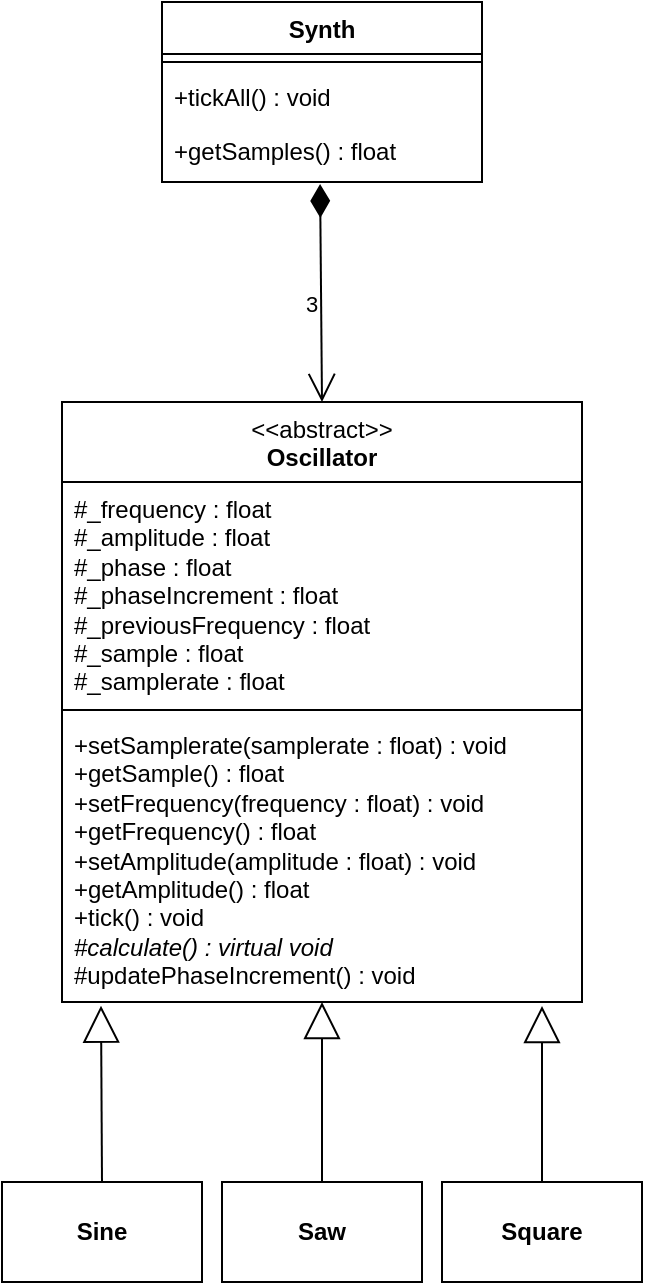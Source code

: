 <mxfile version="25.0.2">
  <diagram id="C5RBs43oDa-KdzZeNtuy" name="Page-1">
    <mxGraphModel dx="861" dy="916" grid="1" gridSize="10" guides="1" tooltips="1" connect="1" arrows="1" fold="1" page="1" pageScale="1" pageWidth="1654" pageHeight="1169" math="0" shadow="0">
      <root>
        <mxCell id="WIyWlLk6GJQsqaUBKTNV-0" />
        <mxCell id="WIyWlLk6GJQsqaUBKTNV-1" parent="WIyWlLk6GJQsqaUBKTNV-0" />
        <mxCell id="XZ8slQCVE1gx0KsQYSJ--0" value="Synth" style="swimlane;fontStyle=1;align=center;verticalAlign=top;childLayout=stackLayout;horizontal=1;startSize=26;horizontalStack=0;resizeParent=1;resizeParentMax=0;resizeLast=0;collapsible=1;marginBottom=0;whiteSpace=wrap;html=1;" vertex="1" parent="WIyWlLk6GJQsqaUBKTNV-1">
          <mxGeometry x="720" y="240" width="160" height="90" as="geometry" />
        </mxCell>
        <mxCell id="XZ8slQCVE1gx0KsQYSJ--2" value="" style="line;strokeWidth=1;fillColor=none;align=left;verticalAlign=middle;spacingTop=-1;spacingLeft=3;spacingRight=3;rotatable=0;labelPosition=right;points=[];portConstraint=eastwest;strokeColor=inherit;" vertex="1" parent="XZ8slQCVE1gx0KsQYSJ--0">
          <mxGeometry y="26" width="160" height="8" as="geometry" />
        </mxCell>
        <mxCell id="XZ8slQCVE1gx0KsQYSJ--3" value="+tickAll() : void" style="text;strokeColor=none;fillColor=none;align=left;verticalAlign=top;spacingLeft=4;spacingRight=4;overflow=hidden;rotatable=0;points=[[0,0.5],[1,0.5]];portConstraint=eastwest;whiteSpace=wrap;html=1;" vertex="1" parent="XZ8slQCVE1gx0KsQYSJ--0">
          <mxGeometry y="34" width="160" height="26" as="geometry" />
        </mxCell>
        <mxCell id="XZ8slQCVE1gx0KsQYSJ--4" value="+getSamples() : float" style="text;strokeColor=none;fillColor=none;align=left;verticalAlign=middle;spacingLeft=4;spacingRight=4;overflow=hidden;points=[[0,0.5],[1,0.5]];portConstraint=eastwest;rotatable=0;whiteSpace=wrap;html=1;" vertex="1" parent="XZ8slQCVE1gx0KsQYSJ--0">
          <mxGeometry y="60" width="160" height="30" as="geometry" />
        </mxCell>
        <mxCell id="XZ8slQCVE1gx0KsQYSJ--5" value="&lt;div&gt;&lt;span style=&quot;font-weight: normal;&quot;&gt;&amp;lt;&amp;lt;abstract&amp;gt;&amp;gt;&lt;/span&gt;&lt;/div&gt;Oscillator" style="swimlane;fontStyle=1;align=center;verticalAlign=top;childLayout=stackLayout;horizontal=1;startSize=40;horizontalStack=0;resizeParent=1;resizeParentMax=0;resizeLast=0;collapsible=1;marginBottom=0;whiteSpace=wrap;html=1;" vertex="1" parent="WIyWlLk6GJQsqaUBKTNV-1">
          <mxGeometry x="670" y="440" width="260" height="300" as="geometry" />
        </mxCell>
        <mxCell id="XZ8slQCVE1gx0KsQYSJ--6" value="#_frequency : float&lt;div&gt;#_amplitude : float&lt;/div&gt;&lt;div&gt;#_phase : float&lt;/div&gt;&lt;div&gt;#_phaseIncrement : float&lt;/div&gt;&lt;div&gt;#_previousFrequency : float&lt;/div&gt;&lt;div&gt;#_sample : float&lt;/div&gt;&lt;div&gt;#_samplerate : float&lt;/div&gt;&lt;div&gt;&lt;br&gt;&lt;/div&gt;&lt;div&gt;&lt;br&gt;&lt;/div&gt;" style="text;strokeColor=none;fillColor=none;align=left;verticalAlign=top;spacingLeft=4;spacingRight=4;overflow=hidden;rotatable=0;points=[[0,0.5],[1,0.5]];portConstraint=eastwest;whiteSpace=wrap;html=1;" vertex="1" parent="XZ8slQCVE1gx0KsQYSJ--5">
          <mxGeometry y="40" width="260" height="110" as="geometry" />
        </mxCell>
        <mxCell id="XZ8slQCVE1gx0KsQYSJ--7" value="" style="line;strokeWidth=1;fillColor=none;align=left;verticalAlign=middle;spacingTop=-1;spacingLeft=3;spacingRight=3;rotatable=0;labelPosition=right;points=[];portConstraint=eastwest;strokeColor=inherit;" vertex="1" parent="XZ8slQCVE1gx0KsQYSJ--5">
          <mxGeometry y="150" width="260" height="8" as="geometry" />
        </mxCell>
        <mxCell id="XZ8slQCVE1gx0KsQYSJ--8" value="+setSamplerate(samplerate : float) : void&lt;div&gt;+getSample() : float&lt;/div&gt;&lt;div&gt;+setFrequency(frequency : float) : void&lt;/div&gt;&lt;div&gt;+getFrequency() : float&lt;/div&gt;&lt;div&gt;+setAmplitude(amplitude : float) : void&lt;/div&gt;&lt;div&gt;+getAmplitude() : float&lt;/div&gt;&lt;div&gt;+tick() : void&lt;/div&gt;&lt;div&gt;&lt;i&gt;#calculate() : virtual void&lt;/i&gt;&lt;/div&gt;&lt;div&gt;#updatePhaseIncrement() : void&lt;/div&gt;" style="text;strokeColor=none;fillColor=none;align=left;verticalAlign=top;spacingLeft=4;spacingRight=4;overflow=hidden;rotatable=0;points=[[0,0.5],[1,0.5]];portConstraint=eastwest;whiteSpace=wrap;html=1;" vertex="1" parent="XZ8slQCVE1gx0KsQYSJ--5">
          <mxGeometry y="158" width="260" height="142" as="geometry" />
        </mxCell>
        <mxCell id="XZ8slQCVE1gx0KsQYSJ--16" value="3" style="endArrow=open;html=1;endSize=12;startArrow=diamondThin;startSize=14;startFill=1;edgeStyle=orthogonalEdgeStyle;align=left;verticalAlign=bottom;rounded=0;exitX=0.494;exitY=1.033;exitDx=0;exitDy=0;exitPerimeter=0;entryX=0.5;entryY=0;entryDx=0;entryDy=0;" edge="1" parent="WIyWlLk6GJQsqaUBKTNV-1" source="XZ8slQCVE1gx0KsQYSJ--4" target="XZ8slQCVE1gx0KsQYSJ--5">
          <mxGeometry x="0.273" y="-10" relative="1" as="geometry">
            <mxPoint x="799.5" y="350" as="sourcePoint" />
            <mxPoint x="799.5" y="410" as="targetPoint" />
            <Array as="points">
              <mxPoint x="800" y="331" />
            </Array>
            <mxPoint as="offset" />
          </mxGeometry>
        </mxCell>
        <mxCell id="XZ8slQCVE1gx0KsQYSJ--28" value="&lt;b&gt;Sine&lt;/b&gt;" style="html=1;whiteSpace=wrap;" vertex="1" parent="WIyWlLk6GJQsqaUBKTNV-1">
          <mxGeometry x="640" y="830" width="100" height="50" as="geometry" />
        </mxCell>
        <mxCell id="XZ8slQCVE1gx0KsQYSJ--29" value="&lt;b&gt;Saw&lt;/b&gt;" style="html=1;whiteSpace=wrap;" vertex="1" parent="WIyWlLk6GJQsqaUBKTNV-1">
          <mxGeometry x="750" y="830" width="100" height="50" as="geometry" />
        </mxCell>
        <mxCell id="XZ8slQCVE1gx0KsQYSJ--30" value="&lt;b&gt;Square&lt;/b&gt;" style="html=1;whiteSpace=wrap;" vertex="1" parent="WIyWlLk6GJQsqaUBKTNV-1">
          <mxGeometry x="860" y="830" width="100" height="50" as="geometry" />
        </mxCell>
        <mxCell id="XZ8slQCVE1gx0KsQYSJ--39" value="" style="endArrow=block;endSize=16;endFill=0;html=1;rounded=0;exitX=0.5;exitY=0;exitDx=0;exitDy=0;entryX=0.075;entryY=1.013;entryDx=0;entryDy=0;entryPerimeter=0;" edge="1" parent="WIyWlLk6GJQsqaUBKTNV-1" source="XZ8slQCVE1gx0KsQYSJ--28" target="XZ8slQCVE1gx0KsQYSJ--8">
          <mxGeometry width="160" relative="1" as="geometry">
            <mxPoint x="690" y="710" as="sourcePoint" />
            <mxPoint x="690" y="742" as="targetPoint" />
          </mxGeometry>
        </mxCell>
        <mxCell id="XZ8slQCVE1gx0KsQYSJ--41" value="" style="endArrow=block;endSize=16;endFill=0;html=1;rounded=0;exitX=0.5;exitY=0;exitDx=0;exitDy=0;entryX=0.5;entryY=1;entryDx=0;entryDy=0;entryPerimeter=0;" edge="1" parent="WIyWlLk6GJQsqaUBKTNV-1" source="XZ8slQCVE1gx0KsQYSJ--29" target="XZ8slQCVE1gx0KsQYSJ--8">
          <mxGeometry width="160" relative="1" as="geometry">
            <mxPoint x="1060" y="728" as="sourcePoint" />
            <mxPoint x="800" y="744" as="targetPoint" />
          </mxGeometry>
        </mxCell>
        <mxCell id="XZ8slQCVE1gx0KsQYSJ--43" value="" style="endArrow=block;endSize=16;endFill=0;html=1;rounded=0;exitX=0.5;exitY=0;exitDx=0;exitDy=0;" edge="1" parent="WIyWlLk6GJQsqaUBKTNV-1" source="XZ8slQCVE1gx0KsQYSJ--30">
          <mxGeometry width="160" relative="1" as="geometry">
            <mxPoint x="980" y="798" as="sourcePoint" />
            <mxPoint x="910" y="742" as="targetPoint" />
          </mxGeometry>
        </mxCell>
      </root>
    </mxGraphModel>
  </diagram>
</mxfile>
